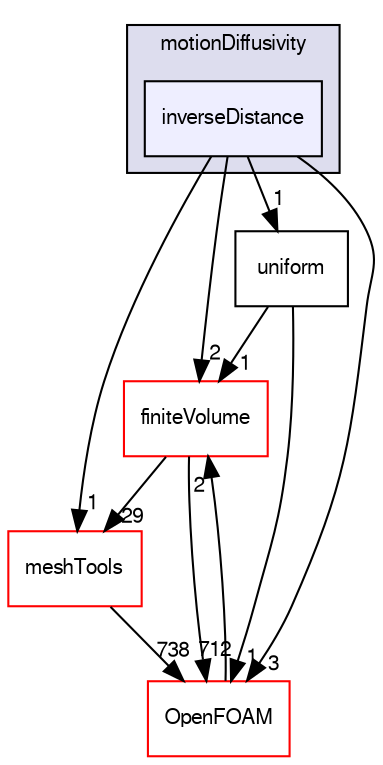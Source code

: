 digraph "src/fvMotionSolver/motionDiffusivity/inverseDistance" {
  bgcolor=transparent;
  compound=true
  node [ fontsize="10", fontname="FreeSans"];
  edge [ labelfontsize="10", labelfontname="FreeSans"];
  subgraph clusterdir_8ab94aa558c9b87721da8bbf3fb9229e {
    graph [ bgcolor="#ddddee", pencolor="black", label="motionDiffusivity" fontname="FreeSans", fontsize="10", URL="dir_8ab94aa558c9b87721da8bbf3fb9229e.html"]
  dir_9479d565b7e39d7e2d261626ab267bcb [shape=box, label="inverseDistance", style="filled", fillcolor="#eeeeff", pencolor="black", URL="dir_9479d565b7e39d7e2d261626ab267bcb.html"];
  }
  dir_9bd15774b555cf7259a6fa18f99fe99b [shape=box label="finiteVolume" color="red" URL="dir_9bd15774b555cf7259a6fa18f99fe99b.html"];
  dir_ae30ad0bef50cf391b24c614251bb9fd [shape=box label="meshTools" color="red" URL="dir_ae30ad0bef50cf391b24c614251bb9fd.html"];
  dir_c5473ff19b20e6ec4dfe5c310b3778a8 [shape=box label="OpenFOAM" color="red" URL="dir_c5473ff19b20e6ec4dfe5c310b3778a8.html"];
  dir_9ab4f326e917527a728683b764a3ad42 [shape=box label="uniform" URL="dir_9ab4f326e917527a728683b764a3ad42.html"];
  dir_9bd15774b555cf7259a6fa18f99fe99b->dir_ae30ad0bef50cf391b24c614251bb9fd [headlabel="29", labeldistance=1.5 headhref="dir_000749_001586.html"];
  dir_9bd15774b555cf7259a6fa18f99fe99b->dir_c5473ff19b20e6ec4dfe5c310b3778a8 [headlabel="712", labeldistance=1.5 headhref="dir_000749_001732.html"];
  dir_9479d565b7e39d7e2d261626ab267bcb->dir_9bd15774b555cf7259a6fa18f99fe99b [headlabel="2", labeldistance=1.5 headhref="dir_001126_000749.html"];
  dir_9479d565b7e39d7e2d261626ab267bcb->dir_ae30ad0bef50cf391b24c614251bb9fd [headlabel="1", labeldistance=1.5 headhref="dir_001126_001586.html"];
  dir_9479d565b7e39d7e2d261626ab267bcb->dir_c5473ff19b20e6ec4dfe5c310b3778a8 [headlabel="3", labeldistance=1.5 headhref="dir_001126_001732.html"];
  dir_9479d565b7e39d7e2d261626ab267bcb->dir_9ab4f326e917527a728683b764a3ad42 [headlabel="1", labeldistance=1.5 headhref="dir_001126_001135.html"];
  dir_ae30ad0bef50cf391b24c614251bb9fd->dir_c5473ff19b20e6ec4dfe5c310b3778a8 [headlabel="738", labeldistance=1.5 headhref="dir_001586_001732.html"];
  dir_c5473ff19b20e6ec4dfe5c310b3778a8->dir_9bd15774b555cf7259a6fa18f99fe99b [headlabel="2", labeldistance=1.5 headhref="dir_001732_000749.html"];
  dir_9ab4f326e917527a728683b764a3ad42->dir_9bd15774b555cf7259a6fa18f99fe99b [headlabel="1", labeldistance=1.5 headhref="dir_001135_000749.html"];
  dir_9ab4f326e917527a728683b764a3ad42->dir_c5473ff19b20e6ec4dfe5c310b3778a8 [headlabel="1", labeldistance=1.5 headhref="dir_001135_001732.html"];
}
